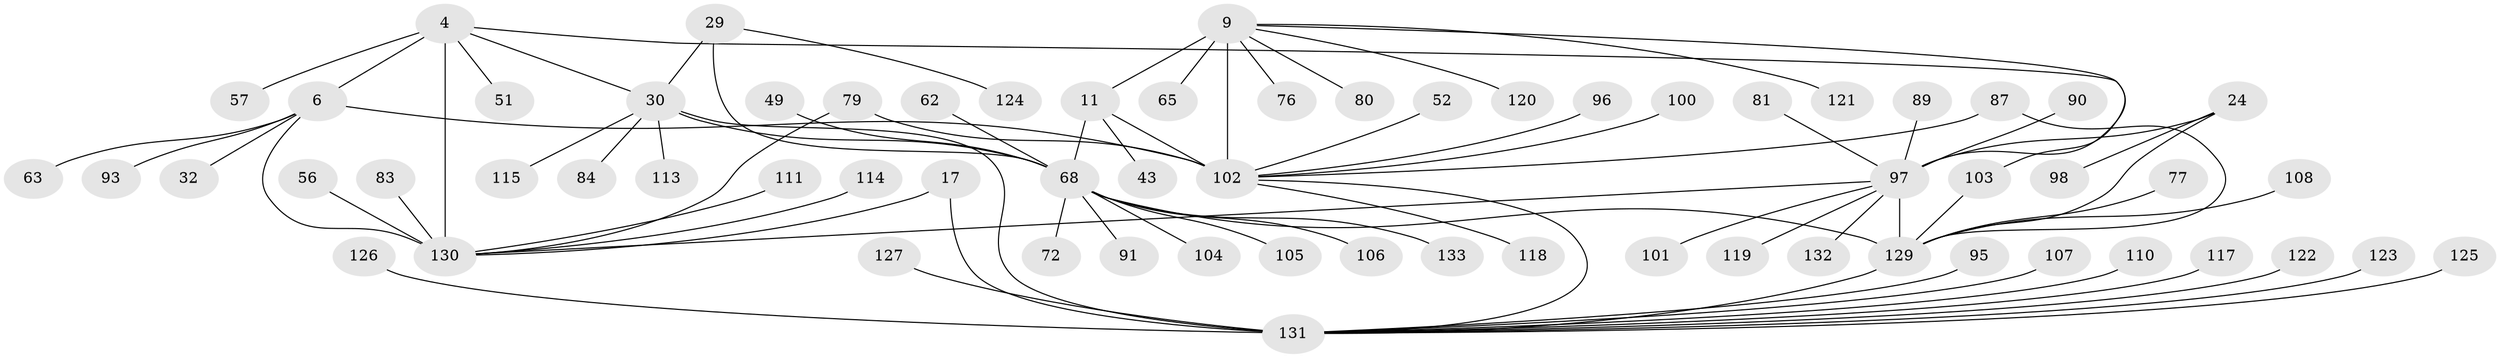 // original degree distribution, {10: 0.03007518796992481, 11: 0.015037593984962405, 7: 0.045112781954887216, 8: 0.03007518796992481, 5: 0.03007518796992481, 9: 0.03007518796992481, 12: 0.007518796992481203, 6: 0.022556390977443608, 14: 0.015037593984962405, 1: 0.5488721804511278, 3: 0.06766917293233082, 2: 0.15789473684210525}
// Generated by graph-tools (version 1.1) at 2025/54/03/09/25 04:54:34]
// undirected, 66 vertices, 78 edges
graph export_dot {
graph [start="1"]
  node [color=gray90,style=filled];
  4 [super="+3"];
  6 [super="+5"];
  9 [super="+8"];
  11 [super="+10"];
  17 [super="+16"];
  24 [super="+20"];
  29 [super="+26"];
  30 [super="+28"];
  32;
  43;
  49;
  51;
  52;
  56;
  57;
  62 [super="+59"];
  63;
  65;
  68 [super="+35"];
  72;
  76 [super="+47"];
  77 [super="+74"];
  79;
  80;
  81;
  83 [super="+70"];
  84 [super="+82"];
  87;
  89;
  90;
  91;
  93 [super="+69"];
  95;
  96;
  97 [super="+46+23+53+73+78"];
  98;
  100;
  101 [super="+71"];
  102 [super="+12+38"];
  103;
  104;
  105;
  106 [super="+88"];
  107;
  108;
  110;
  111;
  113;
  114;
  115;
  117;
  118;
  119;
  120 [super="+94"];
  121;
  122 [super="+67"];
  123 [super="+42"];
  124 [super="+112"];
  125;
  126 [super="+66"];
  127;
  129 [super="+55+109+99+21+86"];
  130 [super="+116+2+31+39+45"];
  131 [super="+85+18+44+58+60+61+64"];
  132;
  133 [super="+128"];
  4 -- 6 [weight=4];
  4 -- 51;
  4 -- 57;
  4 -- 103;
  4 -- 30;
  4 -- 130 [weight=4];
  6 -- 102 [weight=2];
  6 -- 32;
  6 -- 63;
  6 -- 93;
  6 -- 130 [weight=4];
  9 -- 11 [weight=4];
  9 -- 65;
  9 -- 80;
  9 -- 121;
  9 -- 76;
  9 -- 120;
  9 -- 102 [weight=4];
  9 -- 97;
  11 -- 43;
  11 -- 102 [weight=4];
  11 -- 68;
  17 -- 131 [weight=8];
  17 -- 130;
  24 -- 98;
  24 -- 129 [weight=2];
  24 -- 97 [weight=6];
  29 -- 30 [weight=4];
  29 -- 124;
  29 -- 68 [weight=4];
  30 -- 113;
  30 -- 115;
  30 -- 84;
  30 -- 131;
  30 -- 68 [weight=4];
  49 -- 68;
  52 -- 102;
  56 -- 130;
  62 -- 68;
  68 -- 129 [weight=3];
  68 -- 133;
  68 -- 72;
  68 -- 104;
  68 -- 105;
  68 -- 106;
  68 -- 91;
  77 -- 129;
  79 -- 102;
  79 -- 130;
  81 -- 97;
  83 -- 130;
  87 -- 129;
  87 -- 102;
  89 -- 97;
  90 -- 97;
  95 -- 131;
  96 -- 102;
  97 -- 129 [weight=3];
  97 -- 130;
  97 -- 132;
  97 -- 101;
  97 -- 119;
  100 -- 102;
  102 -- 131;
  102 -- 118;
  103 -- 129;
  107 -- 131;
  108 -- 129;
  110 -- 131;
  111 -- 130;
  114 -- 130;
  117 -- 131;
  122 -- 131;
  123 -- 131;
  125 -- 131;
  126 -- 131;
  127 -- 131;
  129 -- 131 [weight=3];
}
